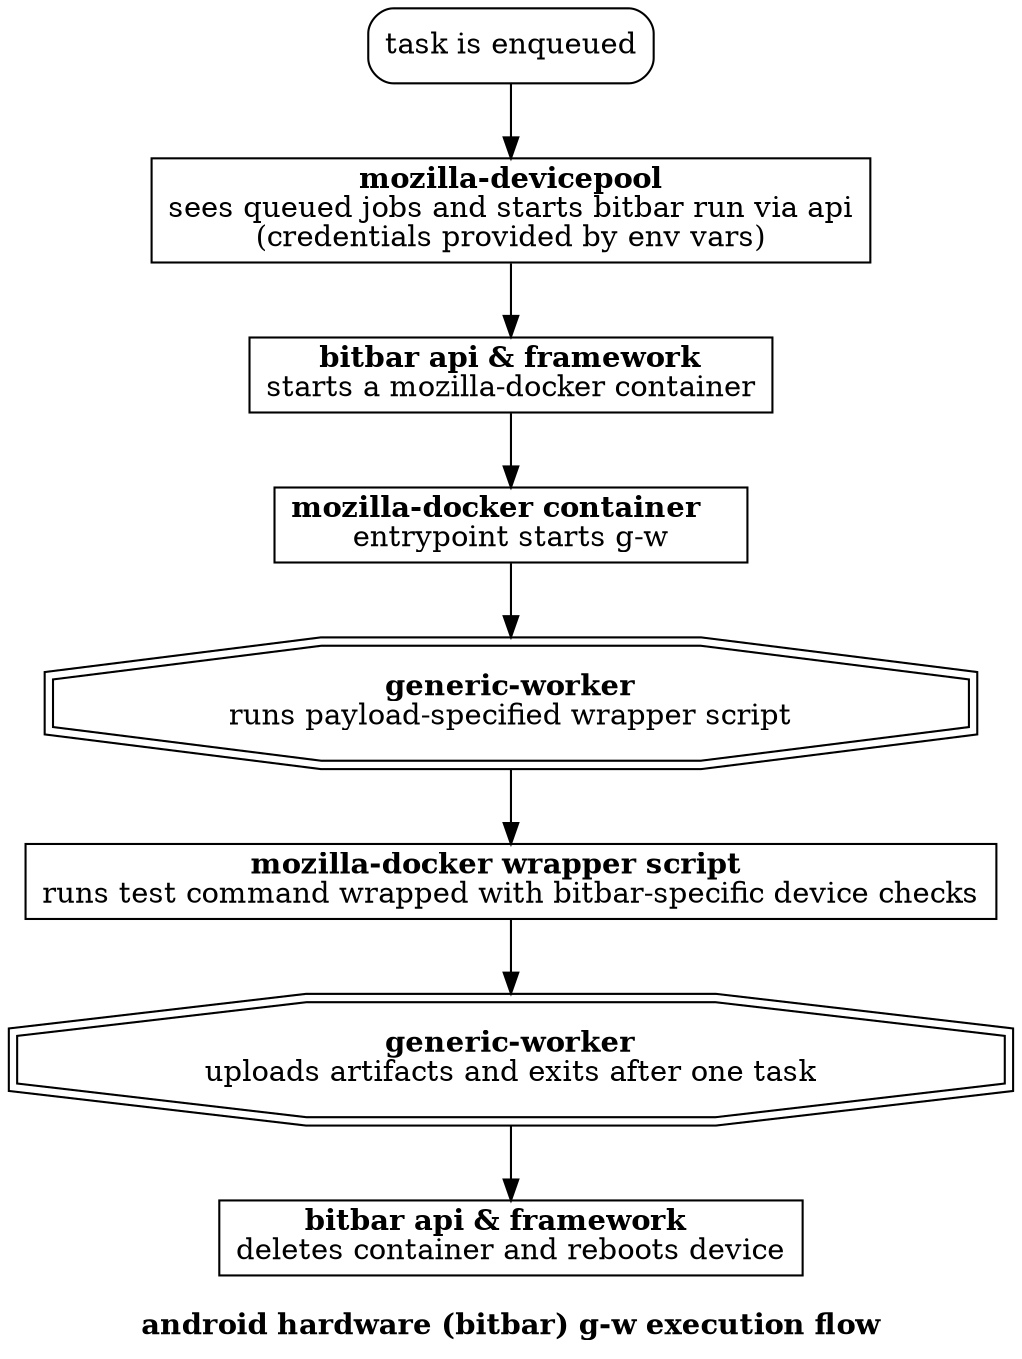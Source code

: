 digraph {
    label=<<BR/><B>android hardware (bitbar) g-w execution flow</B>>
 
    // start[shape="box", style=rounded];
    // end[shape="box", style=rounded];
    m1[shape="box", style=rounded, label="task is enqueued"];
    m2[shape="box", style="", label=<<B>mozilla-devicepool</B><BR/>sees queued jobs and starts bitbar run via api<BR/>(credentials provided by env vars)>]
    m3[shape="box", style="", label=<<B>bitbar api &amp; framework</B><BR/>starts a mozilla-docker container>]
    m4[shape="box", style="", label=<<B>mozilla-docker container</B>   <BR/>entrypoint starts g-w>]
    m5[shape="doubleoctagon", style="", label=<<B>generic-worker</B><BR/>runs payload-specified wrapper script>]
    m6[shape="box", style="", label=<<B>mozilla-docker wrapper script</B>   <BR/>runs test command wrapped with bitbar-specific device checks>]
    m7[shape="doubleoctagon", style="", label=<<B>generic-worker</B><BR/>uploads artifacts and exits after one task>]
    m8[shape="box", style="", label=<<B>bitbar api &amp; framework</B>   <BR/>deletes container and reboots device>]

 
    // start -> m1;
    m1 -> m2;
    m2 -> m3;
    m3 -> m4;
    m4 -> m5;
    m5 -> m6;

    m6 -> m7;
    m7 -> m8;

    // m6 -> m2;
    // m6 -> end;
    // end -> m2;
    
    // if_valid -> message[label="no"];
    // if_valid -> end[label="yes"];
    // message -> input;
 
}

